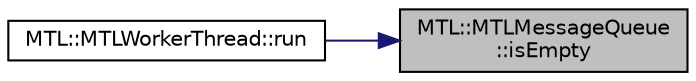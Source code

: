 digraph "MTL::MTLMessageQueue::isEmpty"
{
 // LATEX_PDF_SIZE
  edge [fontname="Helvetica",fontsize="10",labelfontname="Helvetica",labelfontsize="10"];
  node [fontname="Helvetica",fontsize="10",shape=record];
  rankdir="RL";
  Node1 [label="MTL::MTLMessageQueue\l::isEmpty",height=0.2,width=0.4,color="black", fillcolor="grey75", style="filled", fontcolor="black",tooltip="Check if the queue is empty."];
  Node1 -> Node2 [dir="back",color="midnightblue",fontsize="10",style="solid"];
  Node2 [label="MTL::MTLWorkerThread::run",height=0.2,width=0.4,color="black", fillcolor="white", style="filled",URL="$d9/dfb/classMTL_1_1MTLWorkerThread.html#a0067ca637c784cd496622182aa88783d",tooltip="Start the thread."];
}
